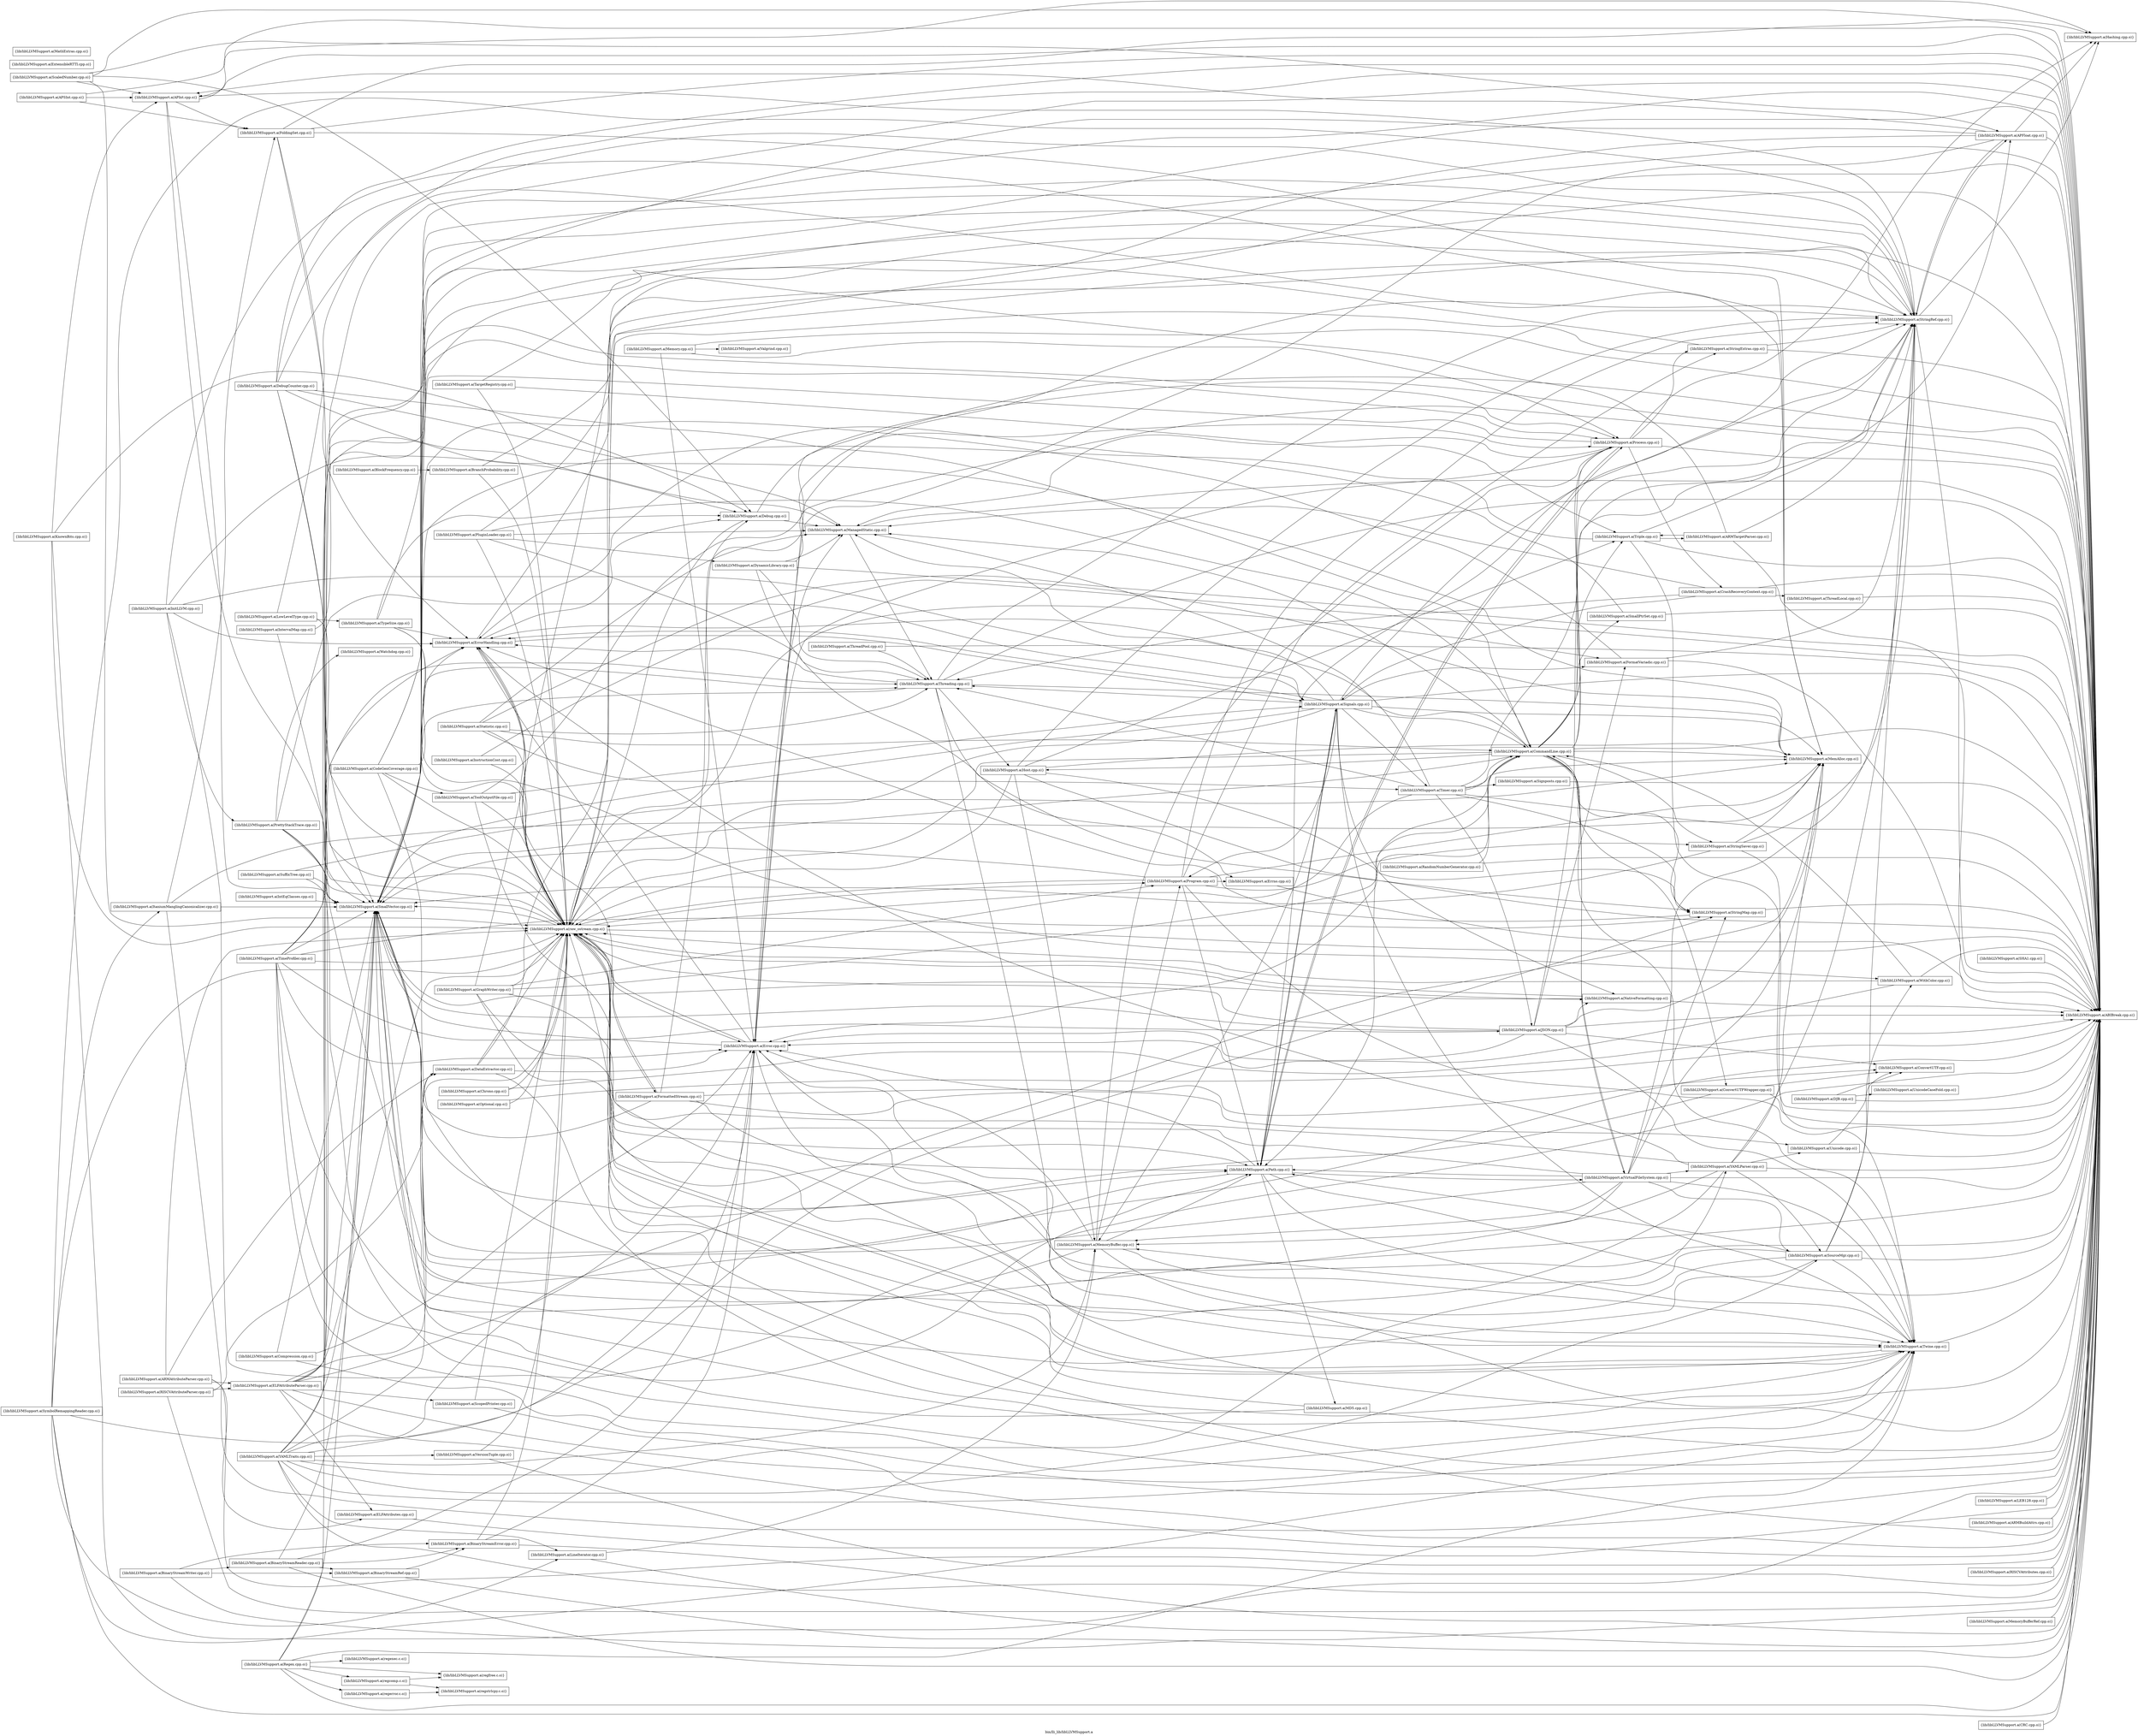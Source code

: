 digraph "bin/lli_lib/libLLVMSupport.a" {
	label="bin/lli_lib/libLLVMSupport.a";
	rankdir=LR;

	Node0x5563a43cd418 [shape=record,shape=box,group=0,label="{lib/libLLVMSupport.a(ABIBreak.cpp.o)}"];
	Node0x5563a43cbb18 [shape=record,shape=box,group=0,label="{lib/libLLVMSupport.a(APInt.cpp.o)}"];
	Node0x5563a43cbb18 -> Node0x5563a43cd418;
	Node0x5563a43cbb18 -> Node0x5563a43cf3a8;
	Node0x5563a43cbb18 -> Node0x5563a43c30f8;
	Node0x5563a43cbb18 -> Node0x5563a43ccce8;
	Node0x5563a43cbb18 -> Node0x5563a43c1618;
	Node0x5563a43c93b8 [shape=record,shape=box,group=0,label="{lib/libLLVMSupport.a(CommandLine.cpp.o)}"];
	Node0x5563a43c93b8 -> Node0x5563a43cd418;
	Node0x5563a43c93b8 -> Node0x5563a43cc298;
	Node0x5563a43c93b8 -> Node0x5563a43c9b88;
	Node0x5563a43c93b8 -> Node0x5563a43d0b18;
	Node0x5563a43c93b8 -> Node0x5563a43cef98;
	Node0x5563a43c93b8 -> Node0x5563a43dae38;
	Node0x5563a43c93b8 -> Node0x5563a43d9678;
	Node0x5563a43c93b8 -> Node0x5563a43c8648;
	Node0x5563a43c93b8 -> Node0x5563a43ccce8;
	Node0x5563a43c93b8 -> Node0x5563a43cb118;
	Node0x5563a43c93b8 -> Node0x5563a43cb3e8;
	Node0x5563a43c93b8 -> Node0x5563a43d9bc8;
	Node0x5563a43c93b8 -> Node0x5563a43b62b8;
	Node0x5563a43c93b8 -> Node0x5563a43b54f8;
	Node0x5563a43c93b8 -> Node0x5563a43be3c8;
	Node0x5563a43c93b8 -> Node0x5563a43c1618;
	Node0x5563a43c93b8 -> Node0x5563a43cd4b8;
	Node0x5563a43c93b8 -> Node0x5563a43c7bf8;
	Node0x5563a43c93b8 -> Node0x5563a43c8328;
	Node0x5563a43d0438 [shape=record,shape=box,group=0,label="{lib/libLLVMSupport.a(Debug.cpp.o)}"];
	Node0x5563a43d0438 -> Node0x5563a43cd418;
	Node0x5563a43d0438 -> Node0x5563a43dae38;
	Node0x5563a43d0438 -> Node0x5563a43c1618;
	Node0x5563a43d0b18 [shape=record,shape=box,group=0,label="{lib/libLLVMSupport.a(Error.cpp.o)}"];
	Node0x5563a43d0b18 -> Node0x5563a43cd418;
	Node0x5563a43d0b18 -> Node0x5563a43cef98;
	Node0x5563a43d0b18 -> Node0x5563a43dae38;
	Node0x5563a43d0b18 -> Node0x5563a43ccce8;
	Node0x5563a43d0b18 -> Node0x5563a43b54f8;
	Node0x5563a43d0b18 -> Node0x5563a43c1618;
	Node0x5563a43cfc18 [shape=record,shape=box,group=0,label="{lib/libLLVMSupport.a(ExtensibleRTTI.cpp.o)}"];
	Node0x5563a43c2478 [shape=record,shape=box,group=0,label="{lib/libLLVMSupport.a(InitLLVM.cpp.o)}"];
	Node0x5563a43c2478 -> Node0x5563a43cd418;
	Node0x5563a43c2478 -> Node0x5563a43cef98;
	Node0x5563a43c2478 -> Node0x5563a43dae38;
	Node0x5563a43c2478 -> Node0x5563a43d9678;
	Node0x5563a43c2478 -> Node0x5563a43bbc68;
	Node0x5563a43c2478 -> Node0x5563a43bef08;
	Node0x5563a43d9678 [shape=record,shape=box,group=0,label="{lib/libLLVMSupport.a(MemAlloc.cpp.o)}"];
	Node0x5563a43d9a88 [shape=record,shape=box,group=0,label="{lib/libLLVMSupport.a(MemoryBuffer.cpp.o)}"];
	Node0x5563a43d9a88 -> Node0x5563a43cd418;
	Node0x5563a43d9a88 -> Node0x5563a43d0b18;
	Node0x5563a43d9a88 -> Node0x5563a43ccce8;
	Node0x5563a43d9a88 -> Node0x5563a43b54f8;
	Node0x5563a43d9a88 -> Node0x5563a43c7bf8;
	Node0x5563a43d9a88 -> Node0x5563a43c8328;
	Node0x5563a43d9a88 -> Node0x5563a43beeb8;
	Node0x5563a43be288 [shape=record,shape=box,group=0,label="{lib/libLLVMSupport.a(PluginLoader.cpp.o)}"];
	Node0x5563a43be288 -> Node0x5563a43cd418;
	Node0x5563a43be288 -> Node0x5563a43d0438;
	Node0x5563a43be288 -> Node0x5563a43dae38;
	Node0x5563a43be288 -> Node0x5563a43c1618;
	Node0x5563a43be288 -> Node0x5563a43cf6c8;
	Node0x5563a43be288 -> Node0x5563a43bfd68;
	Node0x5563a43ccce8 [shape=record,shape=box,group=0,label="{lib/libLLVMSupport.a(SmallVector.cpp.o)}"];
	Node0x5563a43ccce8 -> Node0x5563a43cef98;
	Node0x5563a43cd198 [shape=record,shape=box,group=0,label="{lib/libLLVMSupport.a(SourceMgr.cpp.o)}"];
	Node0x5563a43cd198 -> Node0x5563a43cd418;
	Node0x5563a43cd198 -> Node0x5563a43d9a88;
	Node0x5563a43cd198 -> Node0x5563a43ccce8;
	Node0x5563a43cd198 -> Node0x5563a43d9bc8;
	Node0x5563a43cd198 -> Node0x5563a43b54f8;
	Node0x5563a43cd198 -> Node0x5563a43bdc98;
	Node0x5563a43cd198 -> Node0x5563a43c1618;
	Node0x5563a43cd198 -> Node0x5563a43c7bf8;
	Node0x5563a43cb118 [shape=record,shape=box,group=0,label="{lib/libLLVMSupport.a(StringMap.cpp.o)}"];
	Node0x5563a43cb118 -> Node0x5563a43cd418;
	Node0x5563a43cb118 -> Node0x5563a43cef98;
	Node0x5563a43b62b8 [shape=record,shape=box,group=0,label="{lib/libLLVMSupport.a(Triple.cpp.o)}"];
	Node0x5563a43b62b8 -> Node0x5563a43cd418;
	Node0x5563a43b62b8 -> Node0x5563a43ccce8;
	Node0x5563a43b62b8 -> Node0x5563a43d9bc8;
	Node0x5563a43b62b8 -> Node0x5563a43b4d78;
	Node0x5563a43b62b8 -> Node0x5563a43b54f8;
	Node0x5563a43bdc98 [shape=record,shape=box,group=0,label="{lib/libLLVMSupport.a(WithColor.cpp.o)}"];
	Node0x5563a43bdc98 -> Node0x5563a43cd418;
	Node0x5563a43bdc98 -> Node0x5563a43c93b8;
	Node0x5563a43bdc98 -> Node0x5563a43d0b18;
	Node0x5563a43bdc98 -> Node0x5563a43c1618;
	Node0x5563a43c1618 [shape=record,shape=box,group=0,label="{lib/libLLVMSupport.a(raw_ostream.cpp.o)}"];
	Node0x5563a43c1618 -> Node0x5563a43cd418;
	Node0x5563a43c1618 -> Node0x5563a43d0b18;
	Node0x5563a43c1618 -> Node0x5563a43cef98;
	Node0x5563a43c1618 -> Node0x5563a43cd8c8;
	Node0x5563a43c1618 -> Node0x5563a43ce5e8;
	Node0x5563a43c1618 -> Node0x5563a43bd6a8;
	Node0x5563a43c1618 -> Node0x5563a43ccce8;
	Node0x5563a43c1618 -> Node0x5563a43b54f8;
	Node0x5563a43c1618 -> Node0x5563a43c7bf8;
	Node0x5563a43c1618 -> Node0x5563a43c8328;
	Node0x5563a43c1618 -> Node0x5563a43beeb8;
	Node0x5563a43cf6c8 [shape=record,shape=box,group=0,label="{lib/libLLVMSupport.a(DynamicLibrary.cpp.o)}"];
	Node0x5563a43cf6c8 -> Node0x5563a43cd418;
	Node0x5563a43cf6c8 -> Node0x5563a43dae38;
	Node0x5563a43cf6c8 -> Node0x5563a43d9678;
	Node0x5563a43cf6c8 -> Node0x5563a43cb118;
	Node0x5563a43cf6c8 -> Node0x5563a43bfd68;
	Node0x5563a43c5f38 [shape=record,shape=box,group=0,label="{lib/libLLVMSupport.a(Memory.cpp.o)}"];
	Node0x5563a43c5f38 -> Node0x5563a43cd418;
	Node0x5563a43c5f38 -> Node0x5563a43d0b18;
	Node0x5563a43c5f38 -> Node0x5563a43c8328;
	Node0x5563a43c5f38 -> Node0x5563a43c2018;
	Node0x5563a43c7bf8 [shape=record,shape=box,group=0,label="{lib/libLLVMSupport.a(Path.cpp.o)}"];
	Node0x5563a43c7bf8 -> Node0x5563a43cd418;
	Node0x5563a43c7bf8 -> Node0x5563a43d0b18;
	Node0x5563a43c7bf8 -> Node0x5563a43bd478;
	Node0x5563a43c7bf8 -> Node0x5563a43ccce8;
	Node0x5563a43c7bf8 -> Node0x5563a43d9bc8;
	Node0x5563a43c7bf8 -> Node0x5563a43b54f8;
	Node0x5563a43c7bf8 -> Node0x5563a43be3c8;
	Node0x5563a43c7bf8 -> Node0x5563a43c8328;
	Node0x5563a43c7bf8 -> Node0x5563a43bef08;
	Node0x5563a43c8328 [shape=record,shape=box,group=0,label="{lib/libLLVMSupport.a(Process.cpp.o)}"];
	Node0x5563a43c8328 -> Node0x5563a43cd418;
	Node0x5563a43c8328 -> Node0x5563a43d0b18;
	Node0x5563a43c8328 -> Node0x5563a43c30f8;
	Node0x5563a43c8328 -> Node0x5563a43dae38;
	Node0x5563a43c8328 -> Node0x5563a43ccce8;
	Node0x5563a43c8328 -> Node0x5563a43cb898;
	Node0x5563a43c8328 -> Node0x5563a43c7bf8;
	Node0x5563a43c8328 -> Node0x5563a43c7748;
	Node0x5563a43ce5e8 [shape=record,shape=box,group=0,label="{lib/libLLVMSupport.a(FormatVariadic.cpp.o)}"];
	Node0x5563a43ce5e8 -> Node0x5563a43cd418;
	Node0x5563a43ce5e8 -> Node0x5563a43ccce8;
	Node0x5563a43ce5e8 -> Node0x5563a43d9bc8;
	Node0x5563a43bd6a8 [shape=record,shape=box,group=0,label="{lib/libLLVMSupport.a(NativeFormatting.cpp.o)}"];
	Node0x5563a43bd6a8 -> Node0x5563a43cd418;
	Node0x5563a43bd6a8 -> Node0x5563a43ccce8;
	Node0x5563a43bd6a8 -> Node0x5563a43c1618;
	Node0x5563a43d9bc8 [shape=record,shape=box,group=0,label="{lib/libLLVMSupport.a(StringRef.cpp.o)}"];
	Node0x5563a43d9bc8 -> Node0x5563a43cd418;
	Node0x5563a43d9bc8 -> Node0x5563a43cc298;
	Node0x5563a43d9bc8 -> Node0x5563a43cbb18;
	Node0x5563a43d9bc8 -> Node0x5563a43d0b18;
	Node0x5563a43d9bc8 -> Node0x5563a43c30f8;
	Node0x5563a43d9bc8 -> Node0x5563a43ccce8;
	Node0x5563a43b5b38 [shape=record,shape=box,group=0,label="{lib/libLLVMSupport.a(ToolOutputFile.cpp.o)}"];
	Node0x5563a43b5b38 -> Node0x5563a43cd418;
	Node0x5563a43b5b38 -> Node0x5563a43c1618;
	Node0x5563a43b5b38 -> Node0x5563a43c7bf8;
	Node0x5563a43b5b38 -> Node0x5563a43bef08;
	Node0x5563a43cd4b8 [shape=record,shape=box,group=0,label="{lib/libLLVMSupport.a(Host.cpp.o)}"];
	Node0x5563a43cd4b8 -> Node0x5563a43cd418;
	Node0x5563a43cd4b8 -> Node0x5563a43d9678;
	Node0x5563a43cd4b8 -> Node0x5563a43d9a88;
	Node0x5563a43cd4b8 -> Node0x5563a43cb118;
	Node0x5563a43cd4b8 -> Node0x5563a43d9bc8;
	Node0x5563a43cd4b8 -> Node0x5563a43b62b8;
	Node0x5563a43cd4b8 -> Node0x5563a43c1618;
	Node0x5563a43d8ef8 [shape=record,shape=box,group=0,label="{lib/libLLVMSupport.a(MathExtras.cpp.o)}"];
	Node0x5563a43c30f8 [shape=record,shape=box,group=0,label="{lib/libLLVMSupport.a(Hashing.cpp.o)}"];
	Node0x5563a43db298 [shape=record,shape=box,group=0,label="{lib/libLLVMSupport.a(IntervalMap.cpp.o)}"];
	Node0x5563a43db298 -> Node0x5563a43cd418;
	Node0x5563a43db298 -> Node0x5563a43ccce8;
	Node0x5563a43c8648 [shape=record,shape=box,group=0,label="{lib/libLLVMSupport.a(SmallPtrSet.cpp.o)}"];
	Node0x5563a43c8648 -> Node0x5563a43cd418;
	Node0x5563a43c8648 -> Node0x5563a43cef98;
	Node0x5563a43b5318 [shape=record,shape=box,group=0,label="{lib/libLLVMSupport.a(TypeSize.cpp.o)}"];
	Node0x5563a43b5318 -> Node0x5563a43cd418;
	Node0x5563a43b5318 -> Node0x5563a43c93b8;
	Node0x5563a43b5318 -> Node0x5563a43cef98;
	Node0x5563a43b5318 -> Node0x5563a43bdc98;
	Node0x5563a43b5318 -> Node0x5563a43c1618;
	Node0x5563a43cef98 [shape=record,shape=box,group=0,label="{lib/libLLVMSupport.a(ErrorHandling.cpp.o)}"];
	Node0x5563a43cef98 -> Node0x5563a43cd418;
	Node0x5563a43cef98 -> Node0x5563a43d0438;
	Node0x5563a43cef98 -> Node0x5563a43b54f8;
	Node0x5563a43cef98 -> Node0x5563a43c1618;
	Node0x5563a43cef98 -> Node0x5563a43bef08;
	Node0x5563a43c8558 [shape=record,shape=box,group=0,label="{lib/libLLVMSupport.a(BranchProbability.cpp.o)}"];
	Node0x5563a43c8558 -> Node0x5563a43cd418;
	Node0x5563a43c8558 -> Node0x5563a43c1618;
	Node0x5563a43b54f8 [shape=record,shape=box,group=0,label="{lib/libLLVMSupport.a(Twine.cpp.o)}"];
	Node0x5563a43b54f8 -> Node0x5563a43cd418;
	Node0x5563a43b54f8 -> Node0x5563a43ccce8;
	Node0x5563a43b54f8 -> Node0x5563a43c1618;
	Node0x5563a43cf3a8 [shape=record,shape=box,group=0,label="{lib/libLLVMSupport.a(FoldingSet.cpp.o)}"];
	Node0x5563a43cf3a8 -> Node0x5563a43cd418;
	Node0x5563a43cf3a8 -> Node0x5563a43cef98;
	Node0x5563a43cf3a8 -> Node0x5563a43c30f8;
	Node0x5563a43cf3a8 -> Node0x5563a43d9678;
	Node0x5563a43cf3a8 -> Node0x5563a43ccce8;
	Node0x5563a43da668 [shape=record,shape=box,group=0,label="{lib/libLLVMSupport.a(LowLevelType.cpp.o)}"];
	Node0x5563a43da668 -> Node0x5563a43cd418;
	Node0x5563a43da668 -> Node0x5563a43b5318;
	Node0x5563a43da668 -> Node0x5563a43c1618;
	Node0x5563a43cb898 [shape=record,shape=box,group=0,label="{lib/libLLVMSupport.a(StringExtras.cpp.o)}"];
	Node0x5563a43cb898 -> Node0x5563a43cd418;
	Node0x5563a43cb898 -> Node0x5563a43ccce8;
	Node0x5563a43cb898 -> Node0x5563a43d9bc8;
	Node0x5563a43cb898 -> Node0x5563a43c1618;
	Node0x5563a43bfd18 [shape=record,shape=box,group=0,label="{lib/libLLVMSupport.a(YAMLTraits.cpp.o)}"];
	Node0x5563a43bfd18 -> Node0x5563a43cd418;
	Node0x5563a43bfd18 -> Node0x5563a43cef98;
	Node0x5563a43bfd18 -> Node0x5563a43da0c8;
	Node0x5563a43bfd18 -> Node0x5563a43d9678;
	Node0x5563a43bfd18 -> Node0x5563a43d9a88;
	Node0x5563a43bfd18 -> Node0x5563a43ccce8;
	Node0x5563a43bfd18 -> Node0x5563a43cd198;
	Node0x5563a43bfd18 -> Node0x5563a43cb118;
	Node0x5563a43bfd18 -> Node0x5563a43d9bc8;
	Node0x5563a43bfd18 -> Node0x5563a43b54f8;
	Node0x5563a43bfd18 -> Node0x5563a43c0588;
	Node0x5563a43bfd18 -> Node0x5563a43c1d98;
	Node0x5563a43bfd18 -> Node0x5563a43c1618;
	Node0x5563a43b5d18 [shape=record,shape=box,group=0,label="{lib/libLLVMSupport.a(IntEqClasses.cpp.o)}"];
	Node0x5563a43b5d18 -> Node0x5563a43ccce8;
	Node0x5563a43cd058 [shape=record,shape=box,group=0,label="{lib/libLLVMSupport.a(BlockFrequency.cpp.o)}"];
	Node0x5563a43cd058 -> Node0x5563a43c8558;
	Node0x5563a43cdeb8 [shape=record,shape=box,group=0,label="{lib/libLLVMSupport.a(GraphWriter.cpp.o)}"];
	Node0x5563a43cdeb8 -> Node0x5563a43cd418;
	Node0x5563a43cdeb8 -> Node0x5563a43c93b8;
	Node0x5563a43cdeb8 -> Node0x5563a43d9bc8;
	Node0x5563a43cdeb8 -> Node0x5563a43b54f8;
	Node0x5563a43cdeb8 -> Node0x5563a43c1618;
	Node0x5563a43cdeb8 -> Node0x5563a43c7bf8;
	Node0x5563a43cdeb8 -> Node0x5563a43beeb8;
	Node0x5563a43bb768 [shape=record,shape=box,group=0,label="{lib/libLLVMSupport.a(ScaledNumber.cpp.o)}"];
	Node0x5563a43bb768 -> Node0x5563a43cd418;
	Node0x5563a43bb768 -> Node0x5563a43cc298;
	Node0x5563a43bb768 -> Node0x5563a43cbb18;
	Node0x5563a43bb768 -> Node0x5563a43d0438;
	Node0x5563a43bb768 -> Node0x5563a43c1618;
	Node0x5563a43cc298 [shape=record,shape=box,group=0,label="{lib/libLLVMSupport.a(APFloat.cpp.o)}"];
	Node0x5563a43cc298 -> Node0x5563a43cd418;
	Node0x5563a43cc298 -> Node0x5563a43cbb18;
	Node0x5563a43cc298 -> Node0x5563a43d0b18;
	Node0x5563a43cc298 -> Node0x5563a43c30f8;
	Node0x5563a43cc298 -> Node0x5563a43ccce8;
	Node0x5563a43cc298 -> Node0x5563a43d9bc8;
	Node0x5563a43cc298 -> Node0x5563a43c1618;
	Node0x5563a43b7f28 [shape=record,shape=box,group=0,label="{lib/libLLVMSupport.a(Timer.cpp.o)}"];
	Node0x5563a43b7f28 -> Node0x5563a43cd418;
	Node0x5563a43b7f28 -> Node0x5563a43c93b8;
	Node0x5563a43b7f28 -> Node0x5563a43dae38;
	Node0x5563a43b7f28 -> Node0x5563a43d9678;
	Node0x5563a43b7f28 -> Node0x5563a43cb118;
	Node0x5563a43b7f28 -> Node0x5563a43b6f88;
	Node0x5563a43b7f28 -> Node0x5563a43b5e08;
	Node0x5563a43b7f28 -> Node0x5563a43c1618;
	Node0x5563a43b7f28 -> Node0x5563a43c8328;
	Node0x5563a43b7f28 -> Node0x5563a43bfd68;
	Node0x5563a43d06b8 [shape=record,shape=box,group=0,label="{lib/libLLVMSupport.a(DebugCounter.cpp.o)}"];
	Node0x5563a43d06b8 -> Node0x5563a43cd418;
	Node0x5563a43d06b8 -> Node0x5563a43c93b8;
	Node0x5563a43d06b8 -> Node0x5563a43d0438;
	Node0x5563a43d06b8 -> Node0x5563a43dae38;
	Node0x5563a43d06b8 -> Node0x5563a43d9678;
	Node0x5563a43d06b8 -> Node0x5563a43ccce8;
	Node0x5563a43d06b8 -> Node0x5563a43d9bc8;
	Node0x5563a43d06b8 -> Node0x5563a43c1618;
	Node0x5563a43da0c8 [shape=record,shape=box,group=0,label="{lib/libLLVMSupport.a(LineIterator.cpp.o)}"];
	Node0x5563a43da0c8 -> Node0x5563a43cd418;
	Node0x5563a43da0c8 -> Node0x5563a43d9a88;
	Node0x5563a43d8ea8 [shape=record,shape=box,group=0,label="{lib/libLLVMSupport.a(SuffixTree.cpp.o)}"];
	Node0x5563a43d8ea8 -> Node0x5563a43cd418;
	Node0x5563a43d8ea8 -> Node0x5563a43d9678;
	Node0x5563a43d8ea8 -> Node0x5563a43ccce8;
	Node0x5563a43bd478 [shape=record,shape=box,group=0,label="{lib/libLLVMSupport.a(MD5.cpp.o)}"];
	Node0x5563a43bd478 -> Node0x5563a43cd418;
	Node0x5563a43bd478 -> Node0x5563a43ccce8;
	Node0x5563a43bd478 -> Node0x5563a43c1618;
	Node0x5563a43cd8c8 [shape=record,shape=box,group=0,label="{lib/libLLVMSupport.a(FormattedStream.cpp.o)}"];
	Node0x5563a43cd8c8 -> Node0x5563a43cd418;
	Node0x5563a43cd8c8 -> Node0x5563a43ca3a8;
	Node0x5563a43cd8c8 -> Node0x5563a43d0438;
	Node0x5563a43cd8c8 -> Node0x5563a43ccce8;
	Node0x5563a43cd8c8 -> Node0x5563a43bd3d8;
	Node0x5563a43cd8c8 -> Node0x5563a43c1618;
	Node0x5563a43b6498 [shape=record,shape=box,group=0,label="{lib/libLLVMSupport.a(InstructionCost.cpp.o)}"];
	Node0x5563a43b6498 -> Node0x5563a43cd418;
	Node0x5563a43b6498 -> Node0x5563a43c1618;
	Node0x5563a43cb3e8 [shape=record,shape=box,group=0,label="{lib/libLLVMSupport.a(StringSaver.cpp.o)}"];
	Node0x5563a43cb3e8 -> Node0x5563a43cd418;
	Node0x5563a43cb3e8 -> Node0x5563a43d9678;
	Node0x5563a43cb3e8 -> Node0x5563a43ccce8;
	Node0x5563a43cb3e8 -> Node0x5563a43d9bc8;
	Node0x5563a43bcc58 [shape=record,shape=box,group=0,label="{lib/libLLVMSupport.a(Regex.cpp.o)}"];
	Node0x5563a43bcc58 -> Node0x5563a43cd418;
	Node0x5563a43bcc58 -> Node0x5563a43ccce8;
	Node0x5563a43bcc58 -> Node0x5563a43d9bc8;
	Node0x5563a43bcc58 -> Node0x5563a43b54f8;
	Node0x5563a43bcc58 -> Node0x5563a43c0e98;
	Node0x5563a43bcc58 -> Node0x5563a43c2ec8;
	Node0x5563a43bcc58 -> Node0x5563a43c27e8;
	Node0x5563a43bcc58 -> Node0x5563a43c20b8;
	Node0x5563a43dae38 [shape=record,shape=box,group=0,label="{lib/libLLVMSupport.a(ManagedStatic.cpp.o)}"];
	Node0x5563a43dae38 -> Node0x5563a43cd418;
	Node0x5563a43dae38 -> Node0x5563a43bfd68;
	Node0x5563a43c8c88 [shape=record,shape=box,group=0,label="{lib/libLLVMSupport.a(Chrono.cpp.o)}"];
	Node0x5563a43c8c88 -> Node0x5563a43cd418;
	Node0x5563a43c8c88 -> Node0x5563a43c1618;
	Node0x5563a43bbc68 [shape=record,shape=box,group=0,label="{lib/libLLVMSupport.a(PrettyStackTrace.cpp.o)}"];
	Node0x5563a43bbc68 -> Node0x5563a43cd418;
	Node0x5563a43bbc68 -> Node0x5563a43ccce8;
	Node0x5563a43bbc68 -> Node0x5563a43c1618;
	Node0x5563a43bbc68 -> Node0x5563a43bef08;
	Node0x5563a43bbc68 -> Node0x5563a43d3638;
	Node0x5563a43d7eb8 [shape=record,shape=box,group=0,label="{lib/libLLVMSupport.a(TimeProfiler.cpp.o)}"];
	Node0x5563a43d7eb8 -> Node0x5563a43cd418;
	Node0x5563a43d7eb8 -> Node0x5563a43d0b18;
	Node0x5563a43d7eb8 -> Node0x5563a43d9678;
	Node0x5563a43d7eb8 -> Node0x5563a43ccce8;
	Node0x5563a43d7eb8 -> Node0x5563a43cb118;
	Node0x5563a43d7eb8 -> Node0x5563a43b6f88;
	Node0x5563a43d7eb8 -> Node0x5563a43b54f8;
	Node0x5563a43d7eb8 -> Node0x5563a43c1618;
	Node0x5563a43d7eb8 -> Node0x5563a43c7bf8;
	Node0x5563a43d7eb8 -> Node0x5563a43c8328;
	Node0x5563a43d7eb8 -> Node0x5563a43bfd68;
	Node0x5563a43bc988 [shape=record,shape=box,group=0,label="{lib/libLLVMSupport.a(RandomNumberGenerator.cpp.o)}"];
	Node0x5563a43bc988 -> Node0x5563a43cd418;
	Node0x5563a43bc988 -> Node0x5563a43c93b8;
	Node0x5563a43cca18 [shape=record,shape=box,group=0,label="{lib/libLLVMSupport.a(Statistic.cpp.o)}"];
	Node0x5563a43cca18 -> Node0x5563a43cd418;
	Node0x5563a43cca18 -> Node0x5563a43c93b8;
	Node0x5563a43cca18 -> Node0x5563a43dae38;
	Node0x5563a43cca18 -> Node0x5563a43b7f28;
	Node0x5563a43cca18 -> Node0x5563a43c1618;
	Node0x5563a43cca18 -> Node0x5563a43bfd68;
	Node0x5563a43bfd68 [shape=record,shape=box,group=0,label="{lib/libLLVMSupport.a(Threading.cpp.o)}"];
	Node0x5563a43bfd68 -> Node0x5563a43cd418;
	Node0x5563a43bfd68 -> Node0x5563a43cef98;
	Node0x5563a43bfd68 -> Node0x5563a43d9678;
	Node0x5563a43bfd68 -> Node0x5563a43ccce8;
	Node0x5563a43bfd68 -> Node0x5563a43d9bc8;
	Node0x5563a43bfd68 -> Node0x5563a43b54f8;
	Node0x5563a43bfd68 -> Node0x5563a43cd4b8;
	Node0x5563a43bfd68 -> Node0x5563a43bf5e8;
	Node0x5563a43c0498 [shape=record,shape=box,group=0,label="{lib/libLLVMSupport.a(TargetRegistry.cpp.o)}"];
	Node0x5563a43c0498 -> Node0x5563a43cd418;
	Node0x5563a43c0498 -> Node0x5563a43b62b8;
	Node0x5563a43c0498 -> Node0x5563a43c1618;
	Node0x5563a43bef08 [shape=record,shape=box,group=0,label="{lib/libLLVMSupport.a(Signals.cpp.o)}"];
	Node0x5563a43bef08 -> Node0x5563a43cd418;
	Node0x5563a43bef08 -> Node0x5563a43c93b8;
	Node0x5563a43bef08 -> Node0x5563a43cef98;
	Node0x5563a43bef08 -> Node0x5563a43ce5e8;
	Node0x5563a43bef08 -> Node0x5563a43dae38;
	Node0x5563a43bef08 -> Node0x5563a43d9678;
	Node0x5563a43bef08 -> Node0x5563a43d9a88;
	Node0x5563a43bef08 -> Node0x5563a43bd6a8;
	Node0x5563a43bef08 -> Node0x5563a43ccce8;
	Node0x5563a43bef08 -> Node0x5563a43d9bc8;
	Node0x5563a43bef08 -> Node0x5563a43b7f28;
	Node0x5563a43bef08 -> Node0x5563a43b54f8;
	Node0x5563a43bef08 -> Node0x5563a43c1618;
	Node0x5563a43bef08 -> Node0x5563a43c7bf8;
	Node0x5563a43bef08 -> Node0x5563a43beeb8;
	Node0x5563a43bef08 -> Node0x5563a43bfd68;
	Node0x5563a43dc0a8 [shape=record,shape=box,group=0,label="{lib/libLLVMSupport.a(LEB128.cpp.o)}"];
	Node0x5563a43dc0a8 -> Node0x5563a43cd418;
	Node0x5563a43cab78 [shape=record,shape=box,group=0,label="{lib/libLLVMSupport.a(DataExtractor.cpp.o)}"];
	Node0x5563a43cab78 -> Node0x5563a43cd418;
	Node0x5563a43cab78 -> Node0x5563a43d0b18;
	Node0x5563a43cab78 -> Node0x5563a43d9bc8;
	Node0x5563a43cab78 -> Node0x5563a43c1618;
	Node0x5563a43c9b88 [shape=record,shape=box,group=0,label="{lib/libLLVMSupport.a(ConvertUTFWrapper.cpp.o)}"];
	Node0x5563a43c9b88 -> Node0x5563a43cd418;
	Node0x5563a43c9b88 -> Node0x5563a43ca3a8;
	Node0x5563a43c9b88 -> Node0x5563a43ccce8;
	Node0x5563a43cbd48 [shape=record,shape=box,group=0,label="{lib/libLLVMSupport.a(ARMBuildAttrs.cpp.o)}"];
	Node0x5563a43cbd48 -> Node0x5563a43cd418;
	Node0x5563a43cac68 [shape=record,shape=box,group=0,label="{lib/libLLVMSupport.a(ARMAttributeParser.cpp.o)}"];
	Node0x5563a43cac68 -> Node0x5563a43cd418;
	Node0x5563a43cac68 -> Node0x5563a43cab78;
	Node0x5563a43cac68 -> Node0x5563a43d0528;
	Node0x5563a43cac68 -> Node0x5563a43cfee8;
	Node0x5563a43cac68 -> Node0x5563a43c1618;
	Node0x5563a43d0528 [shape=record,shape=box,group=0,label="{lib/libLLVMSupport.a(ELFAttributeParser.cpp.o)}"];
	Node0x5563a43d0528 -> Node0x5563a43cd418;
	Node0x5563a43d0528 -> Node0x5563a43cab78;
	Node0x5563a43d0528 -> Node0x5563a43cfee8;
	Node0x5563a43d0528 -> Node0x5563a43d0b18;
	Node0x5563a43d0528 -> Node0x5563a43b9c88;
	Node0x5563a43d0528 -> Node0x5563a43ccce8;
	Node0x5563a43d0528 -> Node0x5563a43d9bc8;
	Node0x5563a43d0528 -> Node0x5563a43b54f8;
	Node0x5563a43d0528 -> Node0x5563a43c1618;
	Node0x5563a43ba958 [shape=record,shape=box,group=0,label="{lib/libLLVMSupport.a(RISCVAttributes.cpp.o)}"];
	Node0x5563a43ba958 -> Node0x5563a43cd418;
	Node0x5563a43bb5d8 [shape=record,shape=box,group=0,label="{lib/libLLVMSupport.a(RISCVAttributeParser.cpp.o)}"];
	Node0x5563a43bb5d8 -> Node0x5563a43cd418;
	Node0x5563a43bb5d8 -> Node0x5563a43cab78;
	Node0x5563a43bb5d8 -> Node0x5563a43d0528;
	Node0x5563a43d96c8 [shape=record,shape=box,group=0,label="{lib/libLLVMSupport.a(BinaryStreamReader.cpp.o)}"];
	Node0x5563a43d96c8 -> Node0x5563a43cd418;
	Node0x5563a43d96c8 -> Node0x5563a43d9948;
	Node0x5563a43d96c8 -> Node0x5563a43cc0b8;
	Node0x5563a43d96c8 -> Node0x5563a43d0b18;
	Node0x5563a43d96c8 -> Node0x5563a43ccce8;
	Node0x5563a43d9948 [shape=record,shape=box,group=0,label="{lib/libLLVMSupport.a(BinaryStreamError.cpp.o)}"];
	Node0x5563a43d9948 -> Node0x5563a43cd418;
	Node0x5563a43d9948 -> Node0x5563a43d0b18;
	Node0x5563a43d9948 -> Node0x5563a43c1618;
	Node0x5563a43cc0b8 [shape=record,shape=box,group=0,label="{lib/libLLVMSupport.a(BinaryStreamRef.cpp.o)}"];
	Node0x5563a43cc0b8 -> Node0x5563a43cd418;
	Node0x5563a43cc0b8 -> Node0x5563a43d9948;
	Node0x5563a43b5138 [shape=record,shape=box,group=0,label="{lib/libLLVMSupport.a(MemoryBufferRef.cpp.o)}"];
	Node0x5563a43b5138 -> Node0x5563a43cd418;
	Node0x5563a43d8cc8 [shape=record,shape=box,group=0,label="{lib/libLLVMSupport.a(ThreadPool.cpp.o)}"];
	Node0x5563a43d8cc8 -> Node0x5563a43cd418;
	Node0x5563a43d8cc8 -> Node0x5563a43bfd68;
	Node0x5563a43cc928 [shape=record,shape=box,group=0,label="{lib/libLLVMSupport.a(BinaryStreamWriter.cpp.o)}"];
	Node0x5563a43cc928 -> Node0x5563a43cd418;
	Node0x5563a43cc928 -> Node0x5563a43d9948;
	Node0x5563a43cc928 -> Node0x5563a43d96c8;
	Node0x5563a43cc928 -> Node0x5563a43cc0b8;
	Node0x5563a43db9c8 [shape=record,shape=box,group=0,label="{lib/libLLVMSupport.a(KnownBits.cpp.o)}"];
	Node0x5563a43db9c8 -> Node0x5563a43cd418;
	Node0x5563a43db9c8 -> Node0x5563a43cbb18;
	Node0x5563a43db9c8 -> Node0x5563a43d0438;
	Node0x5563a43db9c8 -> Node0x5563a43c1618;
	Node0x5563a43cfee8 [shape=record,shape=box,group=0,label="{lib/libLLVMSupport.a(ELFAttributes.cpp.o)}"];
	Node0x5563a43cfee8 -> Node0x5563a43cd418;
	Node0x5563a43be3c8 [shape=record,shape=box,group=0,label="{lib/libLLVMSupport.a(VirtualFileSystem.cpp.o)}"];
	Node0x5563a43be3c8 -> Node0x5563a43cd418;
	Node0x5563a43be3c8 -> Node0x5563a43c93b8;
	Node0x5563a43be3c8 -> Node0x5563a43d0b18;
	Node0x5563a43be3c8 -> Node0x5563a43d9678;
	Node0x5563a43be3c8 -> Node0x5563a43d9a88;
	Node0x5563a43be3c8 -> Node0x5563a43ccce8;
	Node0x5563a43be3c8 -> Node0x5563a43cd198;
	Node0x5563a43be3c8 -> Node0x5563a43cb118;
	Node0x5563a43be3c8 -> Node0x5563a43d9bc8;
	Node0x5563a43be3c8 -> Node0x5563a43b54f8;
	Node0x5563a43be3c8 -> Node0x5563a43c0588;
	Node0x5563a43be3c8 -> Node0x5563a43c1618;
	Node0x5563a43be3c8 -> Node0x5563a43c7bf8;
	Node0x5563a43ca3a8 [shape=record,shape=box,group=0,label="{lib/libLLVMSupport.a(ConvertUTF.cpp.o)}"];
	Node0x5563a43b9c88 [shape=record,shape=box,group=0,label="{lib/libLLVMSupport.a(ScopedPrinter.cpp.o)}"];
	Node0x5563a43b9c88 -> Node0x5563a43cd418;
	Node0x5563a43b9c88 -> Node0x5563a43c1618;
	Node0x5563a43bd3d8 [shape=record,shape=box,group=0,label="{lib/libLLVMSupport.a(Unicode.cpp.o)}"];
	Node0x5563a43bd3d8 -> Node0x5563a43cd418;
	Node0x5563a43bd3d8 -> Node0x5563a43ca3a8;
	Node0x5563a43beeb8 [shape=record,shape=box,group=0,label="{lib/libLLVMSupport.a(Program.cpp.o)}"];
	Node0x5563a43beeb8 -> Node0x5563a43cd418;
	Node0x5563a43beeb8 -> Node0x5563a43d9678;
	Node0x5563a43beeb8 -> Node0x5563a43ccce8;
	Node0x5563a43beeb8 -> Node0x5563a43cb898;
	Node0x5563a43beeb8 -> Node0x5563a43cb3e8;
	Node0x5563a43beeb8 -> Node0x5563a43d9bc8;
	Node0x5563a43beeb8 -> Node0x5563a43c1618;
	Node0x5563a43beeb8 -> Node0x5563a43c7bf8;
	Node0x5563a43beeb8 -> Node0x5563a43bf5e8;
	Node0x5563a43d3638 [shape=record,shape=box,group=0,label="{lib/libLLVMSupport.a(Watchdog.cpp.o)}"];
	Node0x5563a43c0e98 [shape=record,shape=box,group=0,label="{lib/libLLVMSupport.a(regcomp.c.o)}"];
	Node0x5563a43c0e98 -> Node0x5563a43c20b8;
	Node0x5563a43c0e98 -> Node0x5563a43cefe8;
	Node0x5563a43c2ec8 [shape=record,shape=box,group=0,label="{lib/libLLVMSupport.a(regerror.c.o)}"];
	Node0x5563a43c2ec8 -> Node0x5563a43cefe8;
	Node0x5563a43c27e8 [shape=record,shape=box,group=0,label="{lib/libLLVMSupport.a(regexec.c.o)}"];
	Node0x5563a43c20b8 [shape=record,shape=box,group=0,label="{lib/libLLVMSupport.a(regfree.c.o)}"];
	Node0x5563a43b6f88 [shape=record,shape=box,group=0,label="{lib/libLLVMSupport.a(JSON.cpp.o)}"];
	Node0x5563a43b6f88 -> Node0x5563a43cd418;
	Node0x5563a43b6f88 -> Node0x5563a43ca3a8;
	Node0x5563a43b6f88 -> Node0x5563a43d0b18;
	Node0x5563a43b6f88 -> Node0x5563a43ce5e8;
	Node0x5563a43b6f88 -> Node0x5563a43d9678;
	Node0x5563a43b6f88 -> Node0x5563a43bd6a8;
	Node0x5563a43b6f88 -> Node0x5563a43ccce8;
	Node0x5563a43b6f88 -> Node0x5563a43d9bc8;
	Node0x5563a43b6f88 -> Node0x5563a43b54f8;
	Node0x5563a43b6f88 -> Node0x5563a43c1618;
	Node0x5563a43b5e08 [shape=record,shape=box,group=0,label="{lib/libLLVMSupport.a(Signposts.cpp.o)}"];
	Node0x5563a43b5e08 -> Node0x5563a43cd418;
	Node0x5563a43b4d78 [shape=record,shape=box,group=0,label="{lib/libLLVMSupport.a(ARMTargetParser.cpp.o)}"];
	Node0x5563a43b4d78 -> Node0x5563a43cd418;
	Node0x5563a43b4d78 -> Node0x5563a43ccce8;
	Node0x5563a43b4d78 -> Node0x5563a43d9bc8;
	Node0x5563a43b4d78 -> Node0x5563a43b62b8;
	Node0x5563a43c0588 [shape=record,shape=box,group=0,label="{lib/libLLVMSupport.a(YAMLParser.cpp.o)}"];
	Node0x5563a43c0588 -> Node0x5563a43cd418;
	Node0x5563a43c0588 -> Node0x5563a43cef98;
	Node0x5563a43c0588 -> Node0x5563a43d9678;
	Node0x5563a43c0588 -> Node0x5563a43d9a88;
	Node0x5563a43c0588 -> Node0x5563a43ccce8;
	Node0x5563a43c0588 -> Node0x5563a43cd198;
	Node0x5563a43c0588 -> Node0x5563a43d9bc8;
	Node0x5563a43c0588 -> Node0x5563a43bd3d8;
	Node0x5563a43c0588 -> Node0x5563a43c1618;
	Node0x5563a43c1d98 [shape=record,shape=box,group=0,label="{lib/libLLVMSupport.a(VersionTuple.cpp.o)}"];
	Node0x5563a43c1d98 -> Node0x5563a43cd418;
	Node0x5563a43c1d98 -> Node0x5563a43c1618;
	Node0x5563a43cefe8 [shape=record,shape=box,group=0,label="{lib/libLLVMSupport.a(regstrlcpy.c.o)}"];
	Node0x5563a43c2018 [shape=record,shape=box,group=0,label="{lib/libLLVMSupport.a(Valgrind.cpp.o)}"];
	Node0x5563a43c7748 [shape=record,shape=box,group=0,label="{lib/libLLVMSupport.a(CrashRecoveryContext.cpp.o)}"];
	Node0x5563a43c7748 -> Node0x5563a43cd418;
	Node0x5563a43c7748 -> Node0x5563a43dae38;
	Node0x5563a43c7748 -> Node0x5563a43bef08;
	Node0x5563a43c7748 -> Node0x5563a43bfe08;
	Node0x5563a43c7748 -> Node0x5563a43bfd68;
	Node0x5563a43bfe08 [shape=record,shape=box,group=0,label="{lib/libLLVMSupport.a(ThreadLocal.cpp.o)}"];
	Node0x5563a43bfe08 -> Node0x5563a43cd418;
	Node0x5563a43bf5e8 [shape=record,shape=box,group=0,label="{lib/libLLVMSupport.a(Errno.cpp.o)}"];
	Node0x5563a43bf5e8 -> Node0x5563a43cd418;
	Node0x5563a43c8b48 [shape=record,shape=box,group=0,label="{lib/libLLVMSupport.a(CodeGenCoverage.cpp.o)}"];
	Node0x5563a43c8b48 -> Node0x5563a43cd418;
	Node0x5563a43c8b48 -> Node0x5563a43b5b38;
	Node0x5563a43c8b48 -> Node0x5563a43b54f8;
	Node0x5563a43c8b48 -> Node0x5563a43c1618;
	Node0x5563a43c8b48 -> Node0x5563a43c8328;
	Node0x5563a43c8b48 -> Node0x5563a43bfd68;
	Node0x5563a43c40e8 [shape=record,shape=box,group=0,label="{lib/libLLVMSupport.a(Compression.cpp.o)}"];
	Node0x5563a43c40e8 -> Node0x5563a43cd418;
	Node0x5563a43c40e8 -> Node0x5563a43d0b18;
	Node0x5563a43c40e8 -> Node0x5563a43ccce8;
	Node0x5563a43c8378 [shape=record,shape=box,group=0,label="{lib/libLLVMSupport.a(CRC.cpp.o)}"];
	Node0x5563a43c8378 -> Node0x5563a43cd418;
	Node0x5563a43c5358 [shape=record,shape=box,group=0,label="{lib/libLLVMSupport.a(APSInt.cpp.o)}"];
	Node0x5563a43c5358 -> Node0x5563a43cd418;
	Node0x5563a43c5358 -> Node0x5563a43cbb18;
	Node0x5563a43c5358 -> Node0x5563a43cf3a8;
	Node0x5563a43c4c28 [shape=record,shape=box,group=0,label="{lib/libLLVMSupport.a(DJB.cpp.o)}"];
	Node0x5563a43c4c28 -> Node0x5563a43c5448;
	Node0x5563a43c4c28 -> Node0x5563a43cd418;
	Node0x5563a43c4c28 -> Node0x5563a43ca3a8;
	Node0x5563a43c5448 [shape=record,shape=box,group=0,label="{lib/libLLVMSupport.a(UnicodeCaseFold.cpp.o)}"];
	Node0x5563a43b5958 [shape=record,shape=box,group=0,label="{lib/libLLVMSupport.a(Optional.cpp.o)}"];
	Node0x5563a43b5958 -> Node0x5563a43cd418;
	Node0x5563a43b5958 -> Node0x5563a43c1618;
	Node0x5563a43c38c8 [shape=record,shape=box,group=0,label="{lib/libLLVMSupport.a(SHA1.cpp.o)}"];
	Node0x5563a43c38c8 -> Node0x5563a43cd418;
	Node0x5563a43bf688 [shape=record,shape=box,group=0,label="{lib/libLLVMSupport.a(ItaniumManglingCanonicalizer.cpp.o)}"];
	Node0x5563a43bf688 -> Node0x5563a43cd418;
	Node0x5563a43bf688 -> Node0x5563a43cf3a8;
	Node0x5563a43bf688 -> Node0x5563a43d9678;
	Node0x5563a43bf688 -> Node0x5563a43ccce8;
	Node0x5563a43be968 [shape=record,shape=box,group=0,label="{lib/libLLVMSupport.a(SymbolRemappingReader.cpp.o)}"];
	Node0x5563a43be968 -> Node0x5563a43cd418;
	Node0x5563a43be968 -> Node0x5563a43d0b18;
	Node0x5563a43be968 -> Node0x5563a43da0c8;
	Node0x5563a43be968 -> Node0x5563a43d9bc8;
	Node0x5563a43be968 -> Node0x5563a43b54f8;
	Node0x5563a43be968 -> Node0x5563a43c1618;
	Node0x5563a43be968 -> Node0x5563a43bf688;
}
